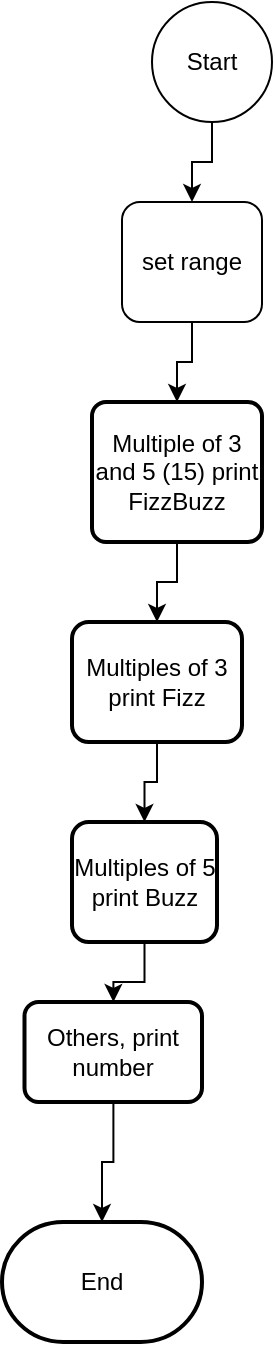 <mxfile version="26.0.9">
  <diagram id="C5RBs43oDa-KdzZeNtuy" name="Page-1">
    <mxGraphModel dx="1098" dy="820" grid="1" gridSize="10" guides="1" tooltips="1" connect="1" arrows="1" fold="1" page="1" pageScale="1" pageWidth="827" pageHeight="1169" math="0" shadow="0">
      <root>
        <mxCell id="WIyWlLk6GJQsqaUBKTNV-0" />
        <mxCell id="WIyWlLk6GJQsqaUBKTNV-1" parent="WIyWlLk6GJQsqaUBKTNV-0" />
        <mxCell id="5Ay9bPtbTg8Qj_nnaDKm-3" value="" style="edgeStyle=orthogonalEdgeStyle;rounded=0;orthogonalLoop=1;jettySize=auto;html=1;" edge="1" parent="WIyWlLk6GJQsqaUBKTNV-1" source="5Ay9bPtbTg8Qj_nnaDKm-0" target="5Ay9bPtbTg8Qj_nnaDKm-1">
          <mxGeometry relative="1" as="geometry" />
        </mxCell>
        <mxCell id="5Ay9bPtbTg8Qj_nnaDKm-0" value="Start" style="ellipse;whiteSpace=wrap;html=1;aspect=fixed;" vertex="1" parent="WIyWlLk6GJQsqaUBKTNV-1">
          <mxGeometry x="295" width="60" height="60" as="geometry" />
        </mxCell>
        <mxCell id="5Ay9bPtbTg8Qj_nnaDKm-5" value="" style="edgeStyle=orthogonalEdgeStyle;rounded=0;orthogonalLoop=1;jettySize=auto;html=1;" edge="1" parent="WIyWlLk6GJQsqaUBKTNV-1" source="5Ay9bPtbTg8Qj_nnaDKm-1" target="5Ay9bPtbTg8Qj_nnaDKm-4">
          <mxGeometry relative="1" as="geometry" />
        </mxCell>
        <mxCell id="5Ay9bPtbTg8Qj_nnaDKm-1" value="set range" style="rounded=1;whiteSpace=wrap;html=1;" vertex="1" parent="WIyWlLk6GJQsqaUBKTNV-1">
          <mxGeometry x="280" y="100" width="70" height="60" as="geometry" />
        </mxCell>
        <mxCell id="5Ay9bPtbTg8Qj_nnaDKm-7" value="" style="edgeStyle=orthogonalEdgeStyle;rounded=0;orthogonalLoop=1;jettySize=auto;html=1;" edge="1" parent="WIyWlLk6GJQsqaUBKTNV-1" source="5Ay9bPtbTg8Qj_nnaDKm-4" target="5Ay9bPtbTg8Qj_nnaDKm-6">
          <mxGeometry relative="1" as="geometry" />
        </mxCell>
        <mxCell id="5Ay9bPtbTg8Qj_nnaDKm-4" value="&lt;div&gt;Multiple of 3 and 5 (&lt;span style=&quot;background-color: transparent; color: light-dark(rgb(0, 0, 0), rgb(255, 255, 255));&quot;&gt;15) print FizzBuzz&lt;/span&gt;&lt;/div&gt;" style="rounded=1;whiteSpace=wrap;html=1;absoluteArcSize=1;arcSize=14;strokeWidth=2;" vertex="1" parent="WIyWlLk6GJQsqaUBKTNV-1">
          <mxGeometry x="265" y="200" width="85" height="70" as="geometry" />
        </mxCell>
        <mxCell id="5Ay9bPtbTg8Qj_nnaDKm-9" value="" style="edgeStyle=orthogonalEdgeStyle;rounded=0;orthogonalLoop=1;jettySize=auto;html=1;" edge="1" parent="WIyWlLk6GJQsqaUBKTNV-1" source="5Ay9bPtbTg8Qj_nnaDKm-6" target="5Ay9bPtbTg8Qj_nnaDKm-8">
          <mxGeometry relative="1" as="geometry" />
        </mxCell>
        <mxCell id="5Ay9bPtbTg8Qj_nnaDKm-6" value="Multiples of 3 print Fizz" style="rounded=1;whiteSpace=wrap;html=1;arcSize=14;strokeWidth=2;" vertex="1" parent="WIyWlLk6GJQsqaUBKTNV-1">
          <mxGeometry x="255" y="310" width="85" height="60" as="geometry" />
        </mxCell>
        <mxCell id="5Ay9bPtbTg8Qj_nnaDKm-11" value="" style="edgeStyle=orthogonalEdgeStyle;rounded=0;orthogonalLoop=1;jettySize=auto;html=1;" edge="1" parent="WIyWlLk6GJQsqaUBKTNV-1" source="5Ay9bPtbTg8Qj_nnaDKm-8" target="5Ay9bPtbTg8Qj_nnaDKm-10">
          <mxGeometry relative="1" as="geometry" />
        </mxCell>
        <mxCell id="5Ay9bPtbTg8Qj_nnaDKm-8" value="Multiples of 5 print Buzz" style="rounded=1;whiteSpace=wrap;html=1;arcSize=14;strokeWidth=2;" vertex="1" parent="WIyWlLk6GJQsqaUBKTNV-1">
          <mxGeometry x="255" y="410" width="72.5" height="60" as="geometry" />
        </mxCell>
        <mxCell id="5Ay9bPtbTg8Qj_nnaDKm-13" value="" style="edgeStyle=orthogonalEdgeStyle;rounded=0;orthogonalLoop=1;jettySize=auto;html=1;" edge="1" parent="WIyWlLk6GJQsqaUBKTNV-1" source="5Ay9bPtbTg8Qj_nnaDKm-10" target="5Ay9bPtbTg8Qj_nnaDKm-12">
          <mxGeometry relative="1" as="geometry" />
        </mxCell>
        <mxCell id="5Ay9bPtbTg8Qj_nnaDKm-10" value="Others, print number" style="rounded=1;whiteSpace=wrap;html=1;arcSize=14;strokeWidth=2;" vertex="1" parent="WIyWlLk6GJQsqaUBKTNV-1">
          <mxGeometry x="231.25" y="500" width="88.75" height="50" as="geometry" />
        </mxCell>
        <mxCell id="5Ay9bPtbTg8Qj_nnaDKm-12" value="End" style="strokeWidth=2;html=1;shape=mxgraph.flowchart.terminator;whiteSpace=wrap;" vertex="1" parent="WIyWlLk6GJQsqaUBKTNV-1">
          <mxGeometry x="220" y="610" width="100" height="60" as="geometry" />
        </mxCell>
      </root>
    </mxGraphModel>
  </diagram>
</mxfile>
